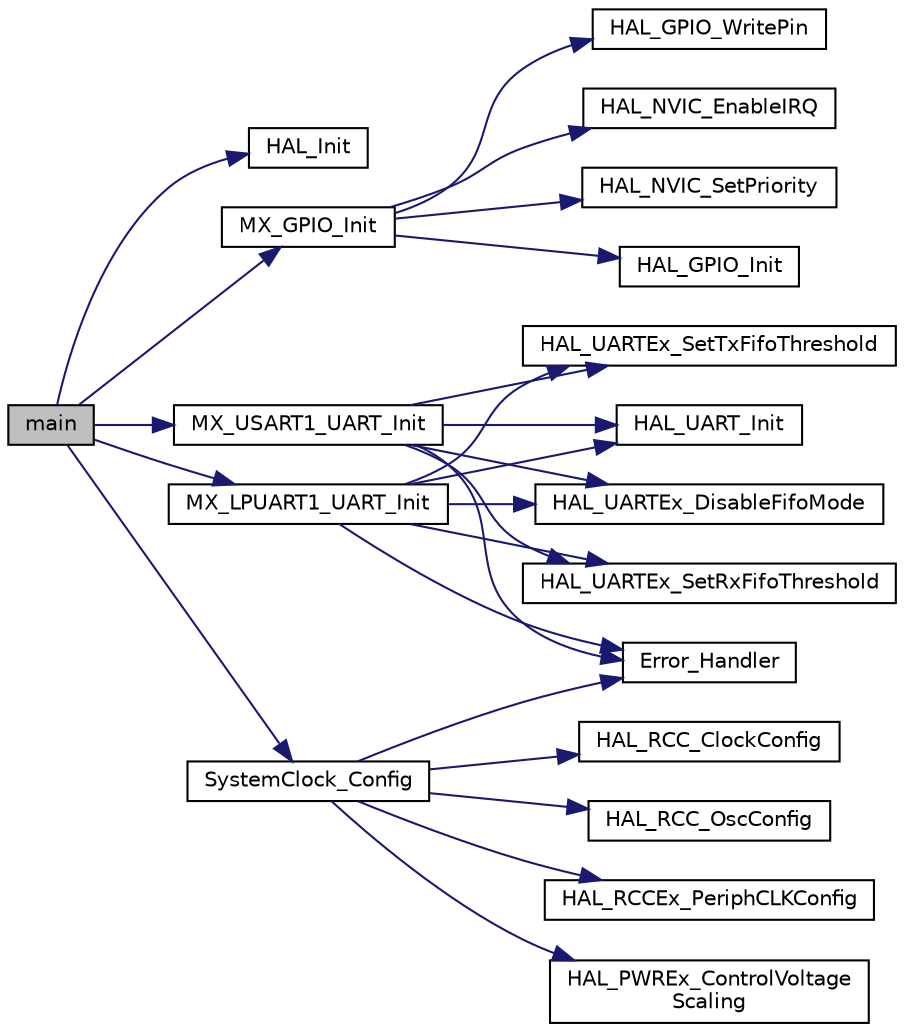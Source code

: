 digraph "main"
{
 // LATEX_PDF_SIZE
  edge [fontname="Helvetica",fontsize="10",labelfontname="Helvetica",labelfontsize="10"];
  node [fontname="Helvetica",fontsize="10",shape=record];
  rankdir="LR";
  Node1 [label="main",height=0.2,width=0.4,color="black", fillcolor="grey75", style="filled", fontcolor="black",tooltip="The application entry point."];
  Node1 -> Node2 [color="midnightblue",fontsize="10",style="solid",fontname="Helvetica"];
  Node2 [label="HAL_Init",height=0.2,width=0.4,color="black", fillcolor="white", style="filled",URL="$group__HAL__Exported__Functions__Group1.html#gaecac54d350c3730e6831eb404e557dc4",tooltip=" "];
  Node1 -> Node3 [color="midnightblue",fontsize="10",style="solid",fontname="Helvetica"];
  Node3 [label="MX_GPIO_Init",height=0.2,width=0.4,color="black", fillcolor="white", style="filled",URL="$main_8c.html#ae89fdd15729ad41a66911190fcbab23a",tooltip="GPIO Initialization Function."];
  Node3 -> Node4 [color="midnightblue",fontsize="10",style="solid",fontname="Helvetica"];
  Node4 [label="HAL_GPIO_Init",height=0.2,width=0.4,color="black", fillcolor="white", style="filled",URL="$group__GPIO__Exported__Functions__Group1.html#ga41bda93b6dd639e4905fdb1454eff98e",tooltip=" "];
  Node3 -> Node5 [color="midnightblue",fontsize="10",style="solid",fontname="Helvetica"];
  Node5 [label="HAL_GPIO_WritePin",height=0.2,width=0.4,color="black", fillcolor="white", style="filled",URL="$group__GPIO__Exported__Functions__Group2.html#gaf4b97bdf533a02f51ef696d43b6da5c4",tooltip=" "];
  Node3 -> Node6 [color="midnightblue",fontsize="10",style="solid",fontname="Helvetica"];
  Node6 [label="HAL_NVIC_EnableIRQ",height=0.2,width=0.4,color="black", fillcolor="white", style="filled",URL="$group__CORTEX__Exported__Functions__Group1.html#gaaad4492c1b25e006d69948a15790352a",tooltip=" "];
  Node3 -> Node7 [color="midnightblue",fontsize="10",style="solid",fontname="Helvetica"];
  Node7 [label="HAL_NVIC_SetPriority",height=0.2,width=0.4,color="black", fillcolor="white", style="filled",URL="$group__CORTEX__Exported__Functions__Group1.html#ga8581a82025a4780efd00876a66e3e91b",tooltip=" "];
  Node1 -> Node8 [color="midnightblue",fontsize="10",style="solid",fontname="Helvetica"];
  Node8 [label="MX_LPUART1_UART_Init",height=0.2,width=0.4,color="black", fillcolor="white", style="filled",URL="$main_8c.html#a21ad298121ac0d079b93bf2c49d0fa92",tooltip="LPUART1 Initialization Function."];
  Node8 -> Node9 [color="midnightblue",fontsize="10",style="solid",fontname="Helvetica"];
  Node9 [label="Error_Handler",height=0.2,width=0.4,color="black", fillcolor="white", style="filled",URL="$main_8c.html#a1730ffe1e560465665eb47d9264826f9",tooltip="This function is executed in case of error occurrence."];
  Node8 -> Node10 [color="midnightblue",fontsize="10",style="solid",fontname="Helvetica"];
  Node10 [label="HAL_UART_Init",height=0.2,width=0.4,color="black", fillcolor="white", style="filled",URL="$group__UART__Exported__Functions__Group1.html#gabe47045024787099b0bfa82bbe7b0b6a",tooltip=" "];
  Node8 -> Node11 [color="midnightblue",fontsize="10",style="solid",fontname="Helvetica"];
  Node11 [label="HAL_UARTEx_DisableFifoMode",height=0.2,width=0.4,color="black", fillcolor="white", style="filled",URL="$group__UARTEx__Exported__Functions__Group3.html#ga5f321105c87423e7156dbab60826b37a",tooltip=" "];
  Node8 -> Node12 [color="midnightblue",fontsize="10",style="solid",fontname="Helvetica"];
  Node12 [label="HAL_UARTEx_SetRxFifoThreshold",height=0.2,width=0.4,color="black", fillcolor="white", style="filled",URL="$group__UARTEx__Exported__Functions__Group3.html#ga7aa1f7a62351e140b6bc74a26ce14e5e",tooltip=" "];
  Node8 -> Node13 [color="midnightblue",fontsize="10",style="solid",fontname="Helvetica"];
  Node13 [label="HAL_UARTEx_SetTxFifoThreshold",height=0.2,width=0.4,color="black", fillcolor="white", style="filled",URL="$group__UARTEx__Exported__Functions__Group3.html#gae2e0da62ac7e71641ee696f6b6a3de11",tooltip=" "];
  Node1 -> Node14 [color="midnightblue",fontsize="10",style="solid",fontname="Helvetica"];
  Node14 [label="MX_USART1_UART_Init",height=0.2,width=0.4,color="black", fillcolor="white", style="filled",URL="$main_8c.html#a62f4b77e20bccafe98a183771749c20c",tooltip="USART1 Initialization Function."];
  Node14 -> Node9 [color="midnightblue",fontsize="10",style="solid",fontname="Helvetica"];
  Node14 -> Node10 [color="midnightblue",fontsize="10",style="solid",fontname="Helvetica"];
  Node14 -> Node11 [color="midnightblue",fontsize="10",style="solid",fontname="Helvetica"];
  Node14 -> Node12 [color="midnightblue",fontsize="10",style="solid",fontname="Helvetica"];
  Node14 -> Node13 [color="midnightblue",fontsize="10",style="solid",fontname="Helvetica"];
  Node1 -> Node15 [color="midnightblue",fontsize="10",style="solid",fontname="Helvetica"];
  Node15 [label="SystemClock_Config",height=0.2,width=0.4,color="black", fillcolor="white", style="filled",URL="$main_8c.html#a70af21c671abfcc773614a9a4f63d920",tooltip="System Clock Configuration."];
  Node15 -> Node9 [color="midnightblue",fontsize="10",style="solid",fontname="Helvetica"];
  Node15 -> Node16 [color="midnightblue",fontsize="10",style="solid",fontname="Helvetica"];
  Node16 [label="HAL_PWREx_ControlVoltage\lScaling",height=0.2,width=0.4,color="black", fillcolor="white", style="filled",URL="$group__PWREx__Exported__Functions__Group1.html#ga1a1e616641c2dc696681ace585d9afb5",tooltip=" "];
  Node15 -> Node17 [color="midnightblue",fontsize="10",style="solid",fontname="Helvetica"];
  Node17 [label="HAL_RCC_ClockConfig",height=0.2,width=0.4,color="black", fillcolor="white", style="filled",URL="$group__RCC__Exported__Functions__Group1.html#gad0a4b5c7459219fafc15f3f867563ef3",tooltip=" "];
  Node15 -> Node18 [color="midnightblue",fontsize="10",style="solid",fontname="Helvetica"];
  Node18 [label="HAL_RCC_OscConfig",height=0.2,width=0.4,color="black", fillcolor="white", style="filled",URL="$group__RCC__Exported__Functions__Group1.html#ga9c504088722e03830df6caad932ad06b",tooltip=" "];
  Node15 -> Node19 [color="midnightblue",fontsize="10",style="solid",fontname="Helvetica"];
  Node19 [label="HAL_RCCEx_PeriphCLKConfig",height=0.2,width=0.4,color="black", fillcolor="white", style="filled",URL="$group__RCCEx__Exported__Functions__Group1.html#ga0c0f61a1e2f47cc81bc43d83ba3e0d95",tooltip=" "];
}
